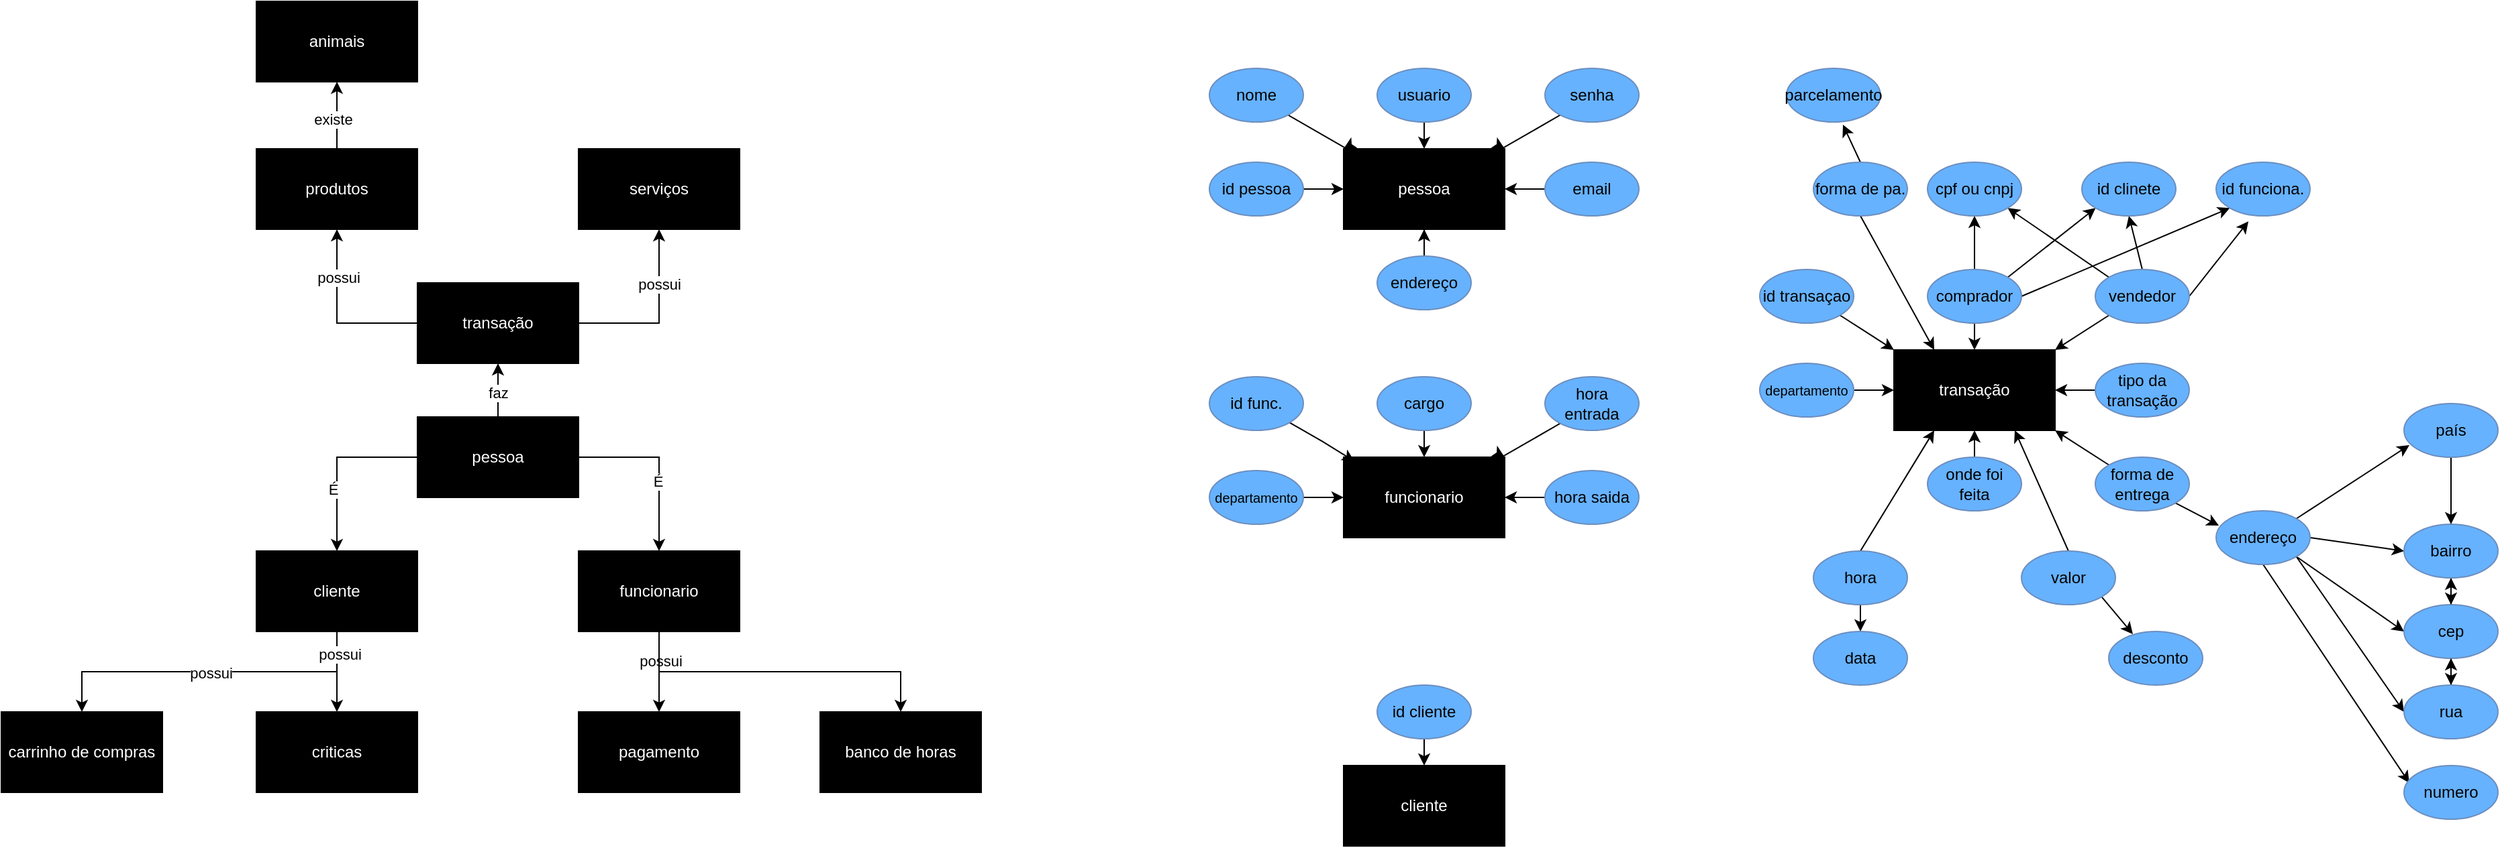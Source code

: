 <mxfile version="21.6.7" type="github">
  <diagram name="Página-1" id="0tOQ5r8kIAjkrvAyIHn8">
    <mxGraphModel dx="1525" dy="825" grid="1" gridSize="10" guides="1" tooltips="1" connect="1" arrows="1" fold="1" page="1" pageScale="1" pageWidth="1600" pageHeight="900" math="0" shadow="0">
      <root>
        <mxCell id="0" />
        <mxCell id="1" parent="0" />
        <mxCell id="EQd3RZfM9CDZcvZcSgba-10" style="edgeStyle=orthogonalEdgeStyle;rounded=0;orthogonalLoop=1;jettySize=auto;html=1;exitX=1;exitY=0.5;exitDx=0;exitDy=0;" edge="1" parent="1" source="EQd3RZfM9CDZcvZcSgba-1" target="EQd3RZfM9CDZcvZcSgba-4">
          <mxGeometry relative="1" as="geometry" />
        </mxCell>
        <mxCell id="EQd3RZfM9CDZcvZcSgba-39" value="É" style="edgeLabel;html=1;align=center;verticalAlign=middle;resizable=0;points=[];" vertex="1" connectable="0" parent="EQd3RZfM9CDZcvZcSgba-10">
          <mxGeometry x="0.2" y="-1" relative="1" as="geometry">
            <mxPoint as="offset" />
          </mxGeometry>
        </mxCell>
        <mxCell id="EQd3RZfM9CDZcvZcSgba-11" style="edgeStyle=orthogonalEdgeStyle;rounded=0;orthogonalLoop=1;jettySize=auto;html=1;exitX=0;exitY=0.5;exitDx=0;exitDy=0;entryX=0.5;entryY=0;entryDx=0;entryDy=0;" edge="1" parent="1" source="EQd3RZfM9CDZcvZcSgba-1" target="EQd3RZfM9CDZcvZcSgba-3">
          <mxGeometry relative="1" as="geometry" />
        </mxCell>
        <mxCell id="EQd3RZfM9CDZcvZcSgba-40" value="É" style="edgeLabel;html=1;align=center;verticalAlign=middle;resizable=0;points=[];" vertex="1" connectable="0" parent="EQd3RZfM9CDZcvZcSgba-11">
          <mxGeometry x="0.292" y="-3" relative="1" as="geometry">
            <mxPoint as="offset" />
          </mxGeometry>
        </mxCell>
        <mxCell id="EQd3RZfM9CDZcvZcSgba-12" style="edgeStyle=orthogonalEdgeStyle;rounded=0;orthogonalLoop=1;jettySize=auto;html=1;exitX=0.5;exitY=0;exitDx=0;exitDy=0;entryX=0.5;entryY=1;entryDx=0;entryDy=0;" edge="1" parent="1" source="EQd3RZfM9CDZcvZcSgba-1" target="EQd3RZfM9CDZcvZcSgba-5">
          <mxGeometry relative="1" as="geometry" />
        </mxCell>
        <mxCell id="EQd3RZfM9CDZcvZcSgba-48" value="faz" style="edgeLabel;html=1;align=center;verticalAlign=middle;resizable=0;points=[];" vertex="1" connectable="0" parent="EQd3RZfM9CDZcvZcSgba-12">
          <mxGeometry x="-0.1" relative="1" as="geometry">
            <mxPoint as="offset" />
          </mxGeometry>
        </mxCell>
        <mxCell id="EQd3RZfM9CDZcvZcSgba-1" value="&lt;font color=&quot;#ffffff&quot;&gt;pessoa&lt;/font&gt;" style="rounded=0;whiteSpace=wrap;html=1;fillColor=#000000;" vertex="1" parent="1">
          <mxGeometry x="340" y="470" width="120" height="60" as="geometry" />
        </mxCell>
        <mxCell id="EQd3RZfM9CDZcvZcSgba-18" style="edgeStyle=orthogonalEdgeStyle;rounded=0;orthogonalLoop=1;jettySize=auto;html=1;exitX=0.5;exitY=1;exitDx=0;exitDy=0;entryX=0.5;entryY=0;entryDx=0;entryDy=0;" edge="1" parent="1" source="EQd3RZfM9CDZcvZcSgba-3" target="EQd3RZfM9CDZcvZcSgba-9">
          <mxGeometry relative="1" as="geometry" />
        </mxCell>
        <mxCell id="EQd3RZfM9CDZcvZcSgba-23" style="edgeStyle=orthogonalEdgeStyle;rounded=0;orthogonalLoop=1;jettySize=auto;html=1;exitX=0.5;exitY=1;exitDx=0;exitDy=0;entryX=0.5;entryY=0;entryDx=0;entryDy=0;" edge="1" parent="1" source="EQd3RZfM9CDZcvZcSgba-3" target="EQd3RZfM9CDZcvZcSgba-21">
          <mxGeometry relative="1" as="geometry" />
        </mxCell>
        <mxCell id="EQd3RZfM9CDZcvZcSgba-41" value="possui" style="edgeLabel;html=1;align=center;verticalAlign=middle;resizable=0;points=[];" vertex="1" connectable="0" parent="EQd3RZfM9CDZcvZcSgba-23">
          <mxGeometry x="-0.864" y="2" relative="1" as="geometry">
            <mxPoint as="offset" />
          </mxGeometry>
        </mxCell>
        <mxCell id="EQd3RZfM9CDZcvZcSgba-44" value="possui" style="edgeLabel;html=1;align=center;verticalAlign=middle;resizable=0;points=[];" vertex="1" connectable="0" parent="EQd3RZfM9CDZcvZcSgba-23">
          <mxGeometry x="-0.008" y="1" relative="1" as="geometry">
            <mxPoint as="offset" />
          </mxGeometry>
        </mxCell>
        <mxCell id="EQd3RZfM9CDZcvZcSgba-3" value="&lt;font color=&quot;#ffffff&quot;&gt;cliente&lt;/font&gt;" style="rounded=0;whiteSpace=wrap;html=1;fillColor=#000000;" vertex="1" parent="1">
          <mxGeometry x="220" y="570" width="120" height="60" as="geometry" />
        </mxCell>
        <mxCell id="EQd3RZfM9CDZcvZcSgba-20" style="edgeStyle=orthogonalEdgeStyle;rounded=0;orthogonalLoop=1;jettySize=auto;html=1;exitX=0.5;exitY=1;exitDx=0;exitDy=0;entryX=0.5;entryY=0;entryDx=0;entryDy=0;" edge="1" parent="1" source="EQd3RZfM9CDZcvZcSgba-4" target="EQd3RZfM9CDZcvZcSgba-19">
          <mxGeometry relative="1" as="geometry" />
        </mxCell>
        <mxCell id="EQd3RZfM9CDZcvZcSgba-42" value="possui" style="edgeLabel;html=1;align=center;verticalAlign=middle;resizable=0;points=[];" vertex="1" connectable="0" parent="EQd3RZfM9CDZcvZcSgba-20">
          <mxGeometry x="-0.267" y="1" relative="1" as="geometry">
            <mxPoint as="offset" />
          </mxGeometry>
        </mxCell>
        <mxCell id="EQd3RZfM9CDZcvZcSgba-166" style="edgeStyle=orthogonalEdgeStyle;rounded=0;orthogonalLoop=1;jettySize=auto;html=1;exitX=0.5;exitY=1;exitDx=0;exitDy=0;entryX=0.5;entryY=0;entryDx=0;entryDy=0;" edge="1" parent="1" source="EQd3RZfM9CDZcvZcSgba-4" target="EQd3RZfM9CDZcvZcSgba-165">
          <mxGeometry relative="1" as="geometry" />
        </mxCell>
        <mxCell id="EQd3RZfM9CDZcvZcSgba-4" value="&lt;font color=&quot;#ffffff&quot;&gt;funcionario&lt;br&gt;&lt;/font&gt;" style="rounded=0;whiteSpace=wrap;html=1;fillColor=#000000;" vertex="1" parent="1">
          <mxGeometry x="460" y="570" width="120" height="60" as="geometry" />
        </mxCell>
        <mxCell id="EQd3RZfM9CDZcvZcSgba-15" style="edgeStyle=orthogonalEdgeStyle;rounded=0;orthogonalLoop=1;jettySize=auto;html=1;exitX=0;exitY=0.5;exitDx=0;exitDy=0;entryX=0.5;entryY=1;entryDx=0;entryDy=0;" edge="1" parent="1" source="EQd3RZfM9CDZcvZcSgba-5" target="EQd3RZfM9CDZcvZcSgba-6">
          <mxGeometry relative="1" as="geometry" />
        </mxCell>
        <mxCell id="EQd3RZfM9CDZcvZcSgba-46" value="possui" style="edgeLabel;html=1;align=center;verticalAlign=middle;resizable=0;points=[];" vertex="1" connectable="0" parent="EQd3RZfM9CDZcvZcSgba-15">
          <mxGeometry x="0.446" y="-1" relative="1" as="geometry">
            <mxPoint as="offset" />
          </mxGeometry>
        </mxCell>
        <mxCell id="EQd3RZfM9CDZcvZcSgba-16" style="edgeStyle=orthogonalEdgeStyle;rounded=0;orthogonalLoop=1;jettySize=auto;html=1;exitX=1;exitY=0.5;exitDx=0;exitDy=0;entryX=0.5;entryY=1;entryDx=0;entryDy=0;" edge="1" parent="1" source="EQd3RZfM9CDZcvZcSgba-5" target="EQd3RZfM9CDZcvZcSgba-7">
          <mxGeometry relative="1" as="geometry" />
        </mxCell>
        <mxCell id="EQd3RZfM9CDZcvZcSgba-45" value="possui" style="edgeLabel;html=1;align=center;verticalAlign=middle;resizable=0;points=[];" vertex="1" connectable="0" parent="EQd3RZfM9CDZcvZcSgba-16">
          <mxGeometry x="0.369" relative="1" as="geometry">
            <mxPoint as="offset" />
          </mxGeometry>
        </mxCell>
        <mxCell id="EQd3RZfM9CDZcvZcSgba-5" value="&lt;font color=&quot;#ffffff&quot;&gt;transação&lt;/font&gt;" style="rounded=0;whiteSpace=wrap;html=1;fillColor=#000000;" vertex="1" parent="1">
          <mxGeometry x="340" y="370" width="120" height="60" as="geometry" />
        </mxCell>
        <mxCell id="EQd3RZfM9CDZcvZcSgba-14" style="edgeStyle=orthogonalEdgeStyle;rounded=0;orthogonalLoop=1;jettySize=auto;html=1;exitX=0.5;exitY=0;exitDx=0;exitDy=0;entryX=0.5;entryY=1;entryDx=0;entryDy=0;" edge="1" parent="1" source="EQd3RZfM9CDZcvZcSgba-6" target="EQd3RZfM9CDZcvZcSgba-8">
          <mxGeometry relative="1" as="geometry" />
        </mxCell>
        <mxCell id="EQd3RZfM9CDZcvZcSgba-47" value="existe" style="edgeLabel;html=1;align=center;verticalAlign=middle;resizable=0;points=[];" vertex="1" connectable="0" parent="EQd3RZfM9CDZcvZcSgba-14">
          <mxGeometry x="-0.12" y="3" relative="1" as="geometry">
            <mxPoint as="offset" />
          </mxGeometry>
        </mxCell>
        <mxCell id="EQd3RZfM9CDZcvZcSgba-6" value="&lt;font color=&quot;#ffffff&quot;&gt;produtos&lt;br&gt;&lt;/font&gt;" style="rounded=0;whiteSpace=wrap;html=1;fillColor=#000000;" vertex="1" parent="1">
          <mxGeometry x="220" y="270" width="120" height="60" as="geometry" />
        </mxCell>
        <mxCell id="EQd3RZfM9CDZcvZcSgba-7" value="&lt;font color=&quot;#ffffff&quot;&gt;serviços&lt;/font&gt;" style="rounded=0;whiteSpace=wrap;html=1;fillColor=#000000;" vertex="1" parent="1">
          <mxGeometry x="460" y="270" width="120" height="60" as="geometry" />
        </mxCell>
        <mxCell id="EQd3RZfM9CDZcvZcSgba-8" value="&lt;font color=&quot;#ffffff&quot;&gt;animais&lt;/font&gt;" style="rounded=0;whiteSpace=wrap;html=1;fillColor=#000000;" vertex="1" parent="1">
          <mxGeometry x="220" y="160" width="120" height="60" as="geometry" />
        </mxCell>
        <mxCell id="EQd3RZfM9CDZcvZcSgba-9" value="&lt;font color=&quot;#ffffff&quot;&gt;criticas&lt;/font&gt;" style="rounded=0;whiteSpace=wrap;html=1;fillColor=#000000;" vertex="1" parent="1">
          <mxGeometry x="220" y="690" width="120" height="60" as="geometry" />
        </mxCell>
        <mxCell id="EQd3RZfM9CDZcvZcSgba-19" value="&lt;font color=&quot;#ffffff&quot;&gt;pagamento&lt;/font&gt;" style="rounded=0;whiteSpace=wrap;html=1;fillColor=#000000;" vertex="1" parent="1">
          <mxGeometry x="460" y="690" width="120" height="60" as="geometry" />
        </mxCell>
        <mxCell id="EQd3RZfM9CDZcvZcSgba-21" value="&lt;font color=&quot;#ffffff&quot;&gt;carrinho de compras&lt;/font&gt;" style="rounded=0;whiteSpace=wrap;html=1;fillColor=#000000;" vertex="1" parent="1">
          <mxGeometry x="30" y="690" width="120" height="60" as="geometry" />
        </mxCell>
        <mxCell id="EQd3RZfM9CDZcvZcSgba-24" value="&lt;font color=&quot;#ffffff&quot;&gt;pessoa&lt;/font&gt;" style="rounded=0;whiteSpace=wrap;html=1;fillColor=#000000;" vertex="1" parent="1">
          <mxGeometry x="1030" y="270" width="120" height="60" as="geometry" />
        </mxCell>
        <mxCell id="EQd3RZfM9CDZcvZcSgba-36" style="edgeStyle=orthogonalEdgeStyle;rounded=0;orthogonalLoop=1;jettySize=auto;html=1;exitX=1;exitY=0.5;exitDx=0;exitDy=0;entryX=0;entryY=0.5;entryDx=0;entryDy=0;" edge="1" parent="1" source="EQd3RZfM9CDZcvZcSgba-25" target="EQd3RZfM9CDZcvZcSgba-24">
          <mxGeometry relative="1" as="geometry" />
        </mxCell>
        <mxCell id="EQd3RZfM9CDZcvZcSgba-25" value="id pessoa" style="ellipse;whiteSpace=wrap;html=1;fillColor=#66B2FF;strokeColor=#6c8ebf;" vertex="1" parent="1">
          <mxGeometry x="930" y="280" width="70" height="40" as="geometry" />
        </mxCell>
        <mxCell id="EQd3RZfM9CDZcvZcSgba-30" style="edgeStyle=isometricEdgeStyle;rounded=0;orthogonalLoop=1;jettySize=auto;html=1;exitX=1;exitY=1;exitDx=0;exitDy=0;entryX=0;entryY=0;entryDx=0;entryDy=0;" edge="1" parent="1" source="EQd3RZfM9CDZcvZcSgba-26" target="EQd3RZfM9CDZcvZcSgba-24">
          <mxGeometry relative="1" as="geometry" />
        </mxCell>
        <mxCell id="EQd3RZfM9CDZcvZcSgba-26" value="nome" style="ellipse;whiteSpace=wrap;html=1;fillColor=#66B2FF;strokeColor=#6c8ebf;" vertex="1" parent="1">
          <mxGeometry x="930" y="210" width="70" height="40" as="geometry" />
        </mxCell>
        <mxCell id="EQd3RZfM9CDZcvZcSgba-32" style="edgeStyle=orthogonalEdgeStyle;rounded=0;orthogonalLoop=1;jettySize=auto;html=1;exitX=0.5;exitY=1;exitDx=0;exitDy=0;entryX=0.5;entryY=0;entryDx=0;entryDy=0;" edge="1" parent="1" source="EQd3RZfM9CDZcvZcSgba-27" target="EQd3RZfM9CDZcvZcSgba-24">
          <mxGeometry relative="1" as="geometry" />
        </mxCell>
        <mxCell id="EQd3RZfM9CDZcvZcSgba-27" value="usuario" style="ellipse;whiteSpace=wrap;html=1;fillColor=#66B2FF;strokeColor=#6c8ebf;" vertex="1" parent="1">
          <mxGeometry x="1055" y="210" width="70" height="40" as="geometry" />
        </mxCell>
        <mxCell id="EQd3RZfM9CDZcvZcSgba-34" style="edgeStyle=isometricEdgeStyle;rounded=0;orthogonalLoop=1;jettySize=auto;html=1;exitX=0;exitY=1;exitDx=0;exitDy=0;entryX=1;entryY=0;entryDx=0;entryDy=0;elbow=vertical;" edge="1" parent="1" source="EQd3RZfM9CDZcvZcSgba-28" target="EQd3RZfM9CDZcvZcSgba-24">
          <mxGeometry relative="1" as="geometry" />
        </mxCell>
        <mxCell id="EQd3RZfM9CDZcvZcSgba-28" value="senha" style="ellipse;whiteSpace=wrap;html=1;fillColor=#66B2FF;strokeColor=#6c8ebf;" vertex="1" parent="1">
          <mxGeometry x="1180" y="210" width="70" height="40" as="geometry" />
        </mxCell>
        <mxCell id="EQd3RZfM9CDZcvZcSgba-35" style="edgeStyle=orthogonalEdgeStyle;rounded=0;orthogonalLoop=1;jettySize=auto;html=1;exitX=0;exitY=0.5;exitDx=0;exitDy=0;entryX=1;entryY=0.5;entryDx=0;entryDy=0;" edge="1" parent="1" source="EQd3RZfM9CDZcvZcSgba-29" target="EQd3RZfM9CDZcvZcSgba-24">
          <mxGeometry relative="1" as="geometry" />
        </mxCell>
        <mxCell id="EQd3RZfM9CDZcvZcSgba-29" value="email" style="ellipse;whiteSpace=wrap;html=1;fillColor=#66B2FF;strokeColor=#6c8ebf;" vertex="1" parent="1">
          <mxGeometry x="1180" y="280" width="70" height="40" as="geometry" />
        </mxCell>
        <mxCell id="EQd3RZfM9CDZcvZcSgba-38" style="edgeStyle=orthogonalEdgeStyle;rounded=0;orthogonalLoop=1;jettySize=auto;html=1;entryX=0.5;entryY=1;entryDx=0;entryDy=0;" edge="1" parent="1" source="EQd3RZfM9CDZcvZcSgba-37" target="EQd3RZfM9CDZcvZcSgba-24">
          <mxGeometry relative="1" as="geometry" />
        </mxCell>
        <mxCell id="EQd3RZfM9CDZcvZcSgba-37" value="endereço" style="ellipse;whiteSpace=wrap;html=1;fillColor=#66B2FF;strokeColor=#6c8ebf;" vertex="1" parent="1">
          <mxGeometry x="1055" y="350" width="70" height="40" as="geometry" />
        </mxCell>
        <mxCell id="EQd3RZfM9CDZcvZcSgba-49" value="&lt;font color=&quot;#ffffff&quot;&gt;funcionario&lt;br&gt;&lt;/font&gt;" style="rounded=0;whiteSpace=wrap;html=1;fillColor=#000000;" vertex="1" parent="1">
          <mxGeometry x="1030" y="500" width="120" height="60" as="geometry" />
        </mxCell>
        <mxCell id="EQd3RZfM9CDZcvZcSgba-61" style="edgeStyle=orthogonalEdgeStyle;rounded=0;orthogonalLoop=1;jettySize=auto;html=1;exitX=0.5;exitY=1;exitDx=0;exitDy=0;entryX=0.5;entryY=0;entryDx=0;entryDy=0;" edge="1" parent="1" source="EQd3RZfM9CDZcvZcSgba-50" target="EQd3RZfM9CDZcvZcSgba-49">
          <mxGeometry relative="1" as="geometry" />
        </mxCell>
        <mxCell id="EQd3RZfM9CDZcvZcSgba-50" value="cargo" style="ellipse;whiteSpace=wrap;html=1;fillColor=#66B2FF;strokeColor=#6c8ebf;" vertex="1" parent="1">
          <mxGeometry x="1055" y="440" width="70" height="40" as="geometry" />
        </mxCell>
        <mxCell id="EQd3RZfM9CDZcvZcSgba-62" style="edgeStyle=isometricEdgeStyle;rounded=0;orthogonalLoop=1;jettySize=auto;html=1;exitX=0;exitY=1;exitDx=0;exitDy=0;entryX=1;entryY=0;entryDx=0;entryDy=0;elbow=vertical;" edge="1" parent="1" source="EQd3RZfM9CDZcvZcSgba-52" target="EQd3RZfM9CDZcvZcSgba-49">
          <mxGeometry relative="1" as="geometry" />
        </mxCell>
        <mxCell id="EQd3RZfM9CDZcvZcSgba-52" value="hora entrada" style="ellipse;whiteSpace=wrap;html=1;fillColor=#66B2FF;strokeColor=#6c8ebf;" vertex="1" parent="1">
          <mxGeometry x="1180" y="440" width="70" height="40" as="geometry" />
        </mxCell>
        <mxCell id="EQd3RZfM9CDZcvZcSgba-59" style="edgeStyle=orthogonalEdgeStyle;rounded=0;orthogonalLoop=1;jettySize=auto;html=1;exitX=1;exitY=0.5;exitDx=0;exitDy=0;entryX=0;entryY=0.5;entryDx=0;entryDy=0;" edge="1" parent="1" source="EQd3RZfM9CDZcvZcSgba-53" target="EQd3RZfM9CDZcvZcSgba-49">
          <mxGeometry relative="1" as="geometry" />
        </mxCell>
        <mxCell id="EQd3RZfM9CDZcvZcSgba-53" value="&lt;font style=&quot;font-size: 10px;&quot;&gt;departamento&lt;/font&gt;" style="ellipse;whiteSpace=wrap;html=1;fillColor=#66B2FF;strokeColor=#6c8ebf;" vertex="1" parent="1">
          <mxGeometry x="930" y="510" width="70" height="40" as="geometry" />
        </mxCell>
        <mxCell id="EQd3RZfM9CDZcvZcSgba-63" style="edgeStyle=orthogonalEdgeStyle;rounded=0;orthogonalLoop=1;jettySize=auto;html=1;exitX=0;exitY=0.5;exitDx=0;exitDy=0;entryX=1;entryY=0.5;entryDx=0;entryDy=0;" edge="1" parent="1" source="EQd3RZfM9CDZcvZcSgba-54" target="EQd3RZfM9CDZcvZcSgba-49">
          <mxGeometry relative="1" as="geometry" />
        </mxCell>
        <mxCell id="EQd3RZfM9CDZcvZcSgba-54" value="hora saida" style="ellipse;whiteSpace=wrap;html=1;fillColor=#66B2FF;strokeColor=#6c8ebf;" vertex="1" parent="1">
          <mxGeometry x="1180" y="510" width="70" height="40" as="geometry" />
        </mxCell>
        <mxCell id="EQd3RZfM9CDZcvZcSgba-66" value="&lt;font color=&quot;#ffffff&quot;&gt;cliente&lt;br&gt;&lt;/font&gt;" style="rounded=0;whiteSpace=wrap;html=1;fillColor=#000000;" vertex="1" parent="1">
          <mxGeometry x="1030" y="730" width="120" height="60" as="geometry" />
        </mxCell>
        <mxCell id="EQd3RZfM9CDZcvZcSgba-67" style="edgeStyle=orthogonalEdgeStyle;rounded=0;orthogonalLoop=1;jettySize=auto;html=1;exitX=0.5;exitY=1;exitDx=0;exitDy=0;entryX=0.5;entryY=0;entryDx=0;entryDy=0;" edge="1" parent="1" source="EQd3RZfM9CDZcvZcSgba-68" target="EQd3RZfM9CDZcvZcSgba-66">
          <mxGeometry relative="1" as="geometry" />
        </mxCell>
        <mxCell id="EQd3RZfM9CDZcvZcSgba-68" value="id cliente" style="ellipse;whiteSpace=wrap;html=1;fillColor=#66B2FF;strokeColor=#6c8ebf;" vertex="1" parent="1">
          <mxGeometry x="1055" y="670" width="70" height="40" as="geometry" />
        </mxCell>
        <mxCell id="EQd3RZfM9CDZcvZcSgba-86" style="edgeStyle=isometricEdgeStyle;rounded=0;orthogonalLoop=1;jettySize=auto;html=1;exitX=1;exitY=1;exitDx=0;exitDy=0;entryX=0.067;entryY=0.05;entryDx=0;entryDy=0;entryPerimeter=0;elbow=vertical;" edge="1" parent="1" source="EQd3RZfM9CDZcvZcSgba-84" target="EQd3RZfM9CDZcvZcSgba-49">
          <mxGeometry relative="1" as="geometry" />
        </mxCell>
        <mxCell id="EQd3RZfM9CDZcvZcSgba-84" value="id func." style="ellipse;whiteSpace=wrap;html=1;fillColor=#66B2FF;strokeColor=#6c8ebf;" vertex="1" parent="1">
          <mxGeometry x="930" y="440" width="70" height="40" as="geometry" />
        </mxCell>
        <mxCell id="EQd3RZfM9CDZcvZcSgba-106" value="&lt;font color=&quot;#ffffff&quot;&gt;transação&lt;br&gt;&lt;/font&gt;" style="rounded=0;whiteSpace=wrap;html=1;fillColor=#000000;" vertex="1" parent="1">
          <mxGeometry x="1440" y="420" width="120" height="60" as="geometry" />
        </mxCell>
        <mxCell id="EQd3RZfM9CDZcvZcSgba-107" style="edgeStyle=orthogonalEdgeStyle;rounded=0;orthogonalLoop=1;jettySize=auto;html=1;exitX=0.5;exitY=1;exitDx=0;exitDy=0;entryX=0.5;entryY=0;entryDx=0;entryDy=0;" edge="1" parent="1" source="EQd3RZfM9CDZcvZcSgba-108" target="EQd3RZfM9CDZcvZcSgba-106">
          <mxGeometry relative="1" as="geometry" />
        </mxCell>
        <mxCell id="EQd3RZfM9CDZcvZcSgba-138" style="edgeStyle=none;rounded=0;orthogonalLoop=1;jettySize=auto;html=1;exitX=0.5;exitY=0;exitDx=0;exitDy=0;entryX=0.5;entryY=1;entryDx=0;entryDy=0;" edge="1" parent="1" source="EQd3RZfM9CDZcvZcSgba-108" target="EQd3RZfM9CDZcvZcSgba-135">
          <mxGeometry relative="1" as="geometry" />
        </mxCell>
        <mxCell id="EQd3RZfM9CDZcvZcSgba-168" style="edgeStyle=none;rounded=0;orthogonalLoop=1;jettySize=auto;html=1;exitX=1;exitY=0;exitDx=0;exitDy=0;entryX=0;entryY=1;entryDx=0;entryDy=0;" edge="1" parent="1" source="EQd3RZfM9CDZcvZcSgba-108" target="EQd3RZfM9CDZcvZcSgba-167">
          <mxGeometry relative="1" as="geometry" />
        </mxCell>
        <mxCell id="EQd3RZfM9CDZcvZcSgba-169" style="edgeStyle=none;rounded=0;orthogonalLoop=1;jettySize=auto;html=1;exitX=1;exitY=0.5;exitDx=0;exitDy=0;entryX=0;entryY=1;entryDx=0;entryDy=0;" edge="1" parent="1" source="EQd3RZfM9CDZcvZcSgba-108" target="EQd3RZfM9CDZcvZcSgba-118">
          <mxGeometry relative="1" as="geometry" />
        </mxCell>
        <mxCell id="EQd3RZfM9CDZcvZcSgba-108" value="comprador" style="ellipse;whiteSpace=wrap;html=1;fillColor=#66B2FF;strokeColor=#6c8ebf;" vertex="1" parent="1">
          <mxGeometry x="1465" y="360" width="70" height="40" as="geometry" />
        </mxCell>
        <mxCell id="EQd3RZfM9CDZcvZcSgba-133" style="edgeStyle=none;rounded=0;orthogonalLoop=1;jettySize=auto;html=1;exitX=1;exitY=1;exitDx=0;exitDy=0;entryX=0;entryY=0;entryDx=0;entryDy=0;" edge="1" parent="1" source="EQd3RZfM9CDZcvZcSgba-110" target="EQd3RZfM9CDZcvZcSgba-106">
          <mxGeometry relative="1" as="geometry" />
        </mxCell>
        <mxCell id="EQd3RZfM9CDZcvZcSgba-110" value="id transaçao" style="ellipse;whiteSpace=wrap;html=1;fillColor=#66B2FF;strokeColor=#6c8ebf;" vertex="1" parent="1">
          <mxGeometry x="1340" y="360" width="70" height="40" as="geometry" />
        </mxCell>
        <mxCell id="EQd3RZfM9CDZcvZcSgba-132" style="edgeStyle=none;rounded=0;orthogonalLoop=1;jettySize=auto;html=1;exitX=0;exitY=1;exitDx=0;exitDy=0;entryX=1;entryY=0;entryDx=0;entryDy=0;" edge="1" parent="1" source="EQd3RZfM9CDZcvZcSgba-112" target="EQd3RZfM9CDZcvZcSgba-106">
          <mxGeometry relative="1" as="geometry" />
        </mxCell>
        <mxCell id="EQd3RZfM9CDZcvZcSgba-139" style="edgeStyle=none;rounded=0;orthogonalLoop=1;jettySize=auto;html=1;exitX=0;exitY=0;exitDx=0;exitDy=0;entryX=1;entryY=1;entryDx=0;entryDy=0;" edge="1" parent="1" source="EQd3RZfM9CDZcvZcSgba-112" target="EQd3RZfM9CDZcvZcSgba-135">
          <mxGeometry relative="1" as="geometry" />
        </mxCell>
        <mxCell id="EQd3RZfM9CDZcvZcSgba-170" style="edgeStyle=none;rounded=0;orthogonalLoop=1;jettySize=auto;html=1;exitX=0.5;exitY=0;exitDx=0;exitDy=0;entryX=0.5;entryY=1;entryDx=0;entryDy=0;" edge="1" parent="1" source="EQd3RZfM9CDZcvZcSgba-112" target="EQd3RZfM9CDZcvZcSgba-167">
          <mxGeometry relative="1" as="geometry" />
        </mxCell>
        <mxCell id="EQd3RZfM9CDZcvZcSgba-171" style="edgeStyle=none;rounded=0;orthogonalLoop=1;jettySize=auto;html=1;exitX=1;exitY=0.5;exitDx=0;exitDy=0;entryX=0.344;entryY=1.102;entryDx=0;entryDy=0;entryPerimeter=0;" edge="1" parent="1" source="EQd3RZfM9CDZcvZcSgba-112" target="EQd3RZfM9CDZcvZcSgba-118">
          <mxGeometry relative="1" as="geometry" />
        </mxCell>
        <mxCell id="EQd3RZfM9CDZcvZcSgba-112" value="vendedor" style="ellipse;whiteSpace=wrap;html=1;fillColor=#66B2FF;strokeColor=#6c8ebf;" vertex="1" parent="1">
          <mxGeometry x="1590" y="360" width="70" height="40" as="geometry" />
        </mxCell>
        <mxCell id="EQd3RZfM9CDZcvZcSgba-113" style="edgeStyle=orthogonalEdgeStyle;rounded=0;orthogonalLoop=1;jettySize=auto;html=1;exitX=1;exitY=0.5;exitDx=0;exitDy=0;entryX=0;entryY=0.5;entryDx=0;entryDy=0;" edge="1" parent="1" source="EQd3RZfM9CDZcvZcSgba-114" target="EQd3RZfM9CDZcvZcSgba-106">
          <mxGeometry relative="1" as="geometry" />
        </mxCell>
        <mxCell id="EQd3RZfM9CDZcvZcSgba-114" value="&lt;font style=&quot;font-size: 10px;&quot;&gt;departamento&lt;/font&gt;" style="ellipse;whiteSpace=wrap;html=1;fillColor=#66B2FF;strokeColor=#6c8ebf;" vertex="1" parent="1">
          <mxGeometry x="1340" y="430" width="70" height="40" as="geometry" />
        </mxCell>
        <mxCell id="EQd3RZfM9CDZcvZcSgba-115" style="edgeStyle=orthogonalEdgeStyle;rounded=0;orthogonalLoop=1;jettySize=auto;html=1;exitX=0;exitY=0.5;exitDx=0;exitDy=0;entryX=1;entryY=0.5;entryDx=0;entryDy=0;" edge="1" parent="1" source="EQd3RZfM9CDZcvZcSgba-116" target="EQd3RZfM9CDZcvZcSgba-106">
          <mxGeometry relative="1" as="geometry" />
        </mxCell>
        <mxCell id="EQd3RZfM9CDZcvZcSgba-116" value="tipo da transação" style="ellipse;whiteSpace=wrap;html=1;fillColor=#66B2FF;strokeColor=#6c8ebf;" vertex="1" parent="1">
          <mxGeometry x="1590" y="430" width="70" height="40" as="geometry" />
        </mxCell>
        <mxCell id="EQd3RZfM9CDZcvZcSgba-118" value="id funciona." style="ellipse;whiteSpace=wrap;html=1;fillColor=#66B2FF;strokeColor=#6c8ebf;" vertex="1" parent="1">
          <mxGeometry x="1680" y="280" width="70" height="40" as="geometry" />
        </mxCell>
        <mxCell id="EQd3RZfM9CDZcvZcSgba-119" style="edgeStyle=orthogonalEdgeStyle;rounded=0;orthogonalLoop=1;jettySize=auto;html=1;exitX=0.5;exitY=0;exitDx=0;exitDy=0;entryX=0.5;entryY=1;entryDx=0;entryDy=0;" edge="1" parent="1" source="EQd3RZfM9CDZcvZcSgba-120" target="EQd3RZfM9CDZcvZcSgba-106">
          <mxGeometry relative="1" as="geometry" />
        </mxCell>
        <mxCell id="EQd3RZfM9CDZcvZcSgba-120" value="onde foi feita" style="ellipse;whiteSpace=wrap;html=1;fillColor=#66B2FF;strokeColor=#6c8ebf;" vertex="1" parent="1">
          <mxGeometry x="1465" y="500" width="70" height="40" as="geometry" />
        </mxCell>
        <mxCell id="EQd3RZfM9CDZcvZcSgba-131" style="edgeStyle=none;rounded=0;orthogonalLoop=1;jettySize=auto;html=1;exitX=0;exitY=0;exitDx=0;exitDy=0;entryX=1;entryY=1;entryDx=0;entryDy=0;" edge="1" parent="1" source="EQd3RZfM9CDZcvZcSgba-122" target="EQd3RZfM9CDZcvZcSgba-106">
          <mxGeometry relative="1" as="geometry" />
        </mxCell>
        <mxCell id="EQd3RZfM9CDZcvZcSgba-146" style="edgeStyle=none;rounded=0;orthogonalLoop=1;jettySize=auto;html=1;exitX=1;exitY=1;exitDx=0;exitDy=0;entryX=0.029;entryY=0.275;entryDx=0;entryDy=0;entryPerimeter=0;" edge="1" parent="1" source="EQd3RZfM9CDZcvZcSgba-122" target="EQd3RZfM9CDZcvZcSgba-145">
          <mxGeometry relative="1" as="geometry" />
        </mxCell>
        <mxCell id="EQd3RZfM9CDZcvZcSgba-122" value="forma de entrega" style="ellipse;whiteSpace=wrap;html=1;fillColor=#66B2FF;strokeColor=#6c8ebf;" vertex="1" parent="1">
          <mxGeometry x="1590" y="500" width="70" height="40" as="geometry" />
        </mxCell>
        <mxCell id="EQd3RZfM9CDZcvZcSgba-129" style="rounded=0;orthogonalLoop=1;jettySize=auto;html=1;exitX=0.5;exitY=0;exitDx=0;exitDy=0;entryX=0.25;entryY=1;entryDx=0;entryDy=0;" edge="1" parent="1" source="EQd3RZfM9CDZcvZcSgba-123" target="EQd3RZfM9CDZcvZcSgba-106">
          <mxGeometry relative="1" as="geometry" />
        </mxCell>
        <mxCell id="EQd3RZfM9CDZcvZcSgba-164" style="edgeStyle=none;rounded=0;orthogonalLoop=1;jettySize=auto;html=1;exitX=0.5;exitY=1;exitDx=0;exitDy=0;entryX=0.5;entryY=0;entryDx=0;entryDy=0;" edge="1" parent="1" source="EQd3RZfM9CDZcvZcSgba-123" target="EQd3RZfM9CDZcvZcSgba-163">
          <mxGeometry relative="1" as="geometry" />
        </mxCell>
        <mxCell id="EQd3RZfM9CDZcvZcSgba-123" value="hora" style="ellipse;whiteSpace=wrap;html=1;fillColor=#66B2FF;strokeColor=#6c8ebf;" vertex="1" parent="1">
          <mxGeometry x="1380" y="570" width="70" height="40" as="geometry" />
        </mxCell>
        <mxCell id="EQd3RZfM9CDZcvZcSgba-128" style="rounded=0;orthogonalLoop=1;jettySize=auto;html=1;exitX=0.5;exitY=0;exitDx=0;exitDy=0;entryX=0.75;entryY=1;entryDx=0;entryDy=0;" edge="1" parent="1" source="EQd3RZfM9CDZcvZcSgba-126" target="EQd3RZfM9CDZcvZcSgba-106">
          <mxGeometry relative="1" as="geometry" />
        </mxCell>
        <mxCell id="EQd3RZfM9CDZcvZcSgba-140" style="edgeStyle=none;rounded=0;orthogonalLoop=1;jettySize=auto;html=1;exitX=1;exitY=1;exitDx=0;exitDy=0;entryX=0.257;entryY=0.05;entryDx=0;entryDy=0;entryPerimeter=0;" edge="1" parent="1" source="EQd3RZfM9CDZcvZcSgba-126" target="EQd3RZfM9CDZcvZcSgba-127">
          <mxGeometry relative="1" as="geometry" />
        </mxCell>
        <mxCell id="EQd3RZfM9CDZcvZcSgba-126" value="valor" style="ellipse;whiteSpace=wrap;html=1;fillColor=#66B2FF;strokeColor=#6c8ebf;" vertex="1" parent="1">
          <mxGeometry x="1535" y="570" width="70" height="40" as="geometry" />
        </mxCell>
        <mxCell id="EQd3RZfM9CDZcvZcSgba-127" value="desconto" style="ellipse;whiteSpace=wrap;html=1;fillColor=#66B2FF;strokeColor=#6c8ebf;" vertex="1" parent="1">
          <mxGeometry x="1600" y="630" width="70" height="40" as="geometry" />
        </mxCell>
        <mxCell id="EQd3RZfM9CDZcvZcSgba-135" value="cpf ou cnpj" style="ellipse;whiteSpace=wrap;html=1;fillColor=#66B2FF;strokeColor=#6c8ebf;" vertex="1" parent="1">
          <mxGeometry x="1465" y="280" width="70" height="40" as="geometry" />
        </mxCell>
        <mxCell id="EQd3RZfM9CDZcvZcSgba-142" style="edgeStyle=none;rounded=0;orthogonalLoop=1;jettySize=auto;html=1;exitX=0.5;exitY=1;exitDx=0;exitDy=0;entryX=0.25;entryY=0;entryDx=0;entryDy=0;" edge="1" parent="1" source="EQd3RZfM9CDZcvZcSgba-141" target="EQd3RZfM9CDZcvZcSgba-106">
          <mxGeometry relative="1" as="geometry" />
        </mxCell>
        <mxCell id="EQd3RZfM9CDZcvZcSgba-144" style="edgeStyle=none;rounded=0;orthogonalLoop=1;jettySize=auto;html=1;exitX=0.5;exitY=0;exitDx=0;exitDy=0;entryX=0.6;entryY=1.05;entryDx=0;entryDy=0;entryPerimeter=0;" edge="1" parent="1" source="EQd3RZfM9CDZcvZcSgba-141" target="EQd3RZfM9CDZcvZcSgba-143">
          <mxGeometry relative="1" as="geometry" />
        </mxCell>
        <mxCell id="EQd3RZfM9CDZcvZcSgba-141" value="forma de pa." style="ellipse;whiteSpace=wrap;html=1;fillColor=#66B2FF;strokeColor=#6c8ebf;" vertex="1" parent="1">
          <mxGeometry x="1380" y="280" width="70" height="40" as="geometry" />
        </mxCell>
        <mxCell id="EQd3RZfM9CDZcvZcSgba-143" value="parcelamento" style="ellipse;whiteSpace=wrap;html=1;fillColor=#66B2FF;strokeColor=#6c8ebf;" vertex="1" parent="1">
          <mxGeometry x="1360" y="210" width="70" height="40" as="geometry" />
        </mxCell>
        <mxCell id="EQd3RZfM9CDZcvZcSgba-151" style="edgeStyle=none;rounded=0;orthogonalLoop=1;jettySize=auto;html=1;exitX=1;exitY=0;exitDx=0;exitDy=0;entryX=0.057;entryY=0.775;entryDx=0;entryDy=0;entryPerimeter=0;" edge="1" parent="1" source="EQd3RZfM9CDZcvZcSgba-145" target="EQd3RZfM9CDZcvZcSgba-150">
          <mxGeometry relative="1" as="geometry" />
        </mxCell>
        <mxCell id="EQd3RZfM9CDZcvZcSgba-153" style="edgeStyle=none;rounded=0;orthogonalLoop=1;jettySize=auto;html=1;exitX=1;exitY=0.5;exitDx=0;exitDy=0;entryX=0;entryY=0.5;entryDx=0;entryDy=0;" edge="1" parent="1" source="EQd3RZfM9CDZcvZcSgba-145" target="EQd3RZfM9CDZcvZcSgba-149">
          <mxGeometry relative="1" as="geometry" />
        </mxCell>
        <mxCell id="EQd3RZfM9CDZcvZcSgba-154" style="edgeStyle=none;rounded=0;orthogonalLoop=1;jettySize=auto;html=1;exitX=1;exitY=1;exitDx=0;exitDy=0;entryX=0;entryY=0.5;entryDx=0;entryDy=0;" edge="1" parent="1" source="EQd3RZfM9CDZcvZcSgba-145" target="EQd3RZfM9CDZcvZcSgba-148">
          <mxGeometry relative="1" as="geometry" />
        </mxCell>
        <mxCell id="EQd3RZfM9CDZcvZcSgba-155" style="edgeStyle=none;rounded=0;orthogonalLoop=1;jettySize=auto;html=1;exitX=1;exitY=1;exitDx=0;exitDy=0;entryX=0;entryY=0.5;entryDx=0;entryDy=0;" edge="1" parent="1" source="EQd3RZfM9CDZcvZcSgba-145" target="EQd3RZfM9CDZcvZcSgba-147">
          <mxGeometry relative="1" as="geometry" />
        </mxCell>
        <mxCell id="EQd3RZfM9CDZcvZcSgba-161" style="edgeStyle=none;rounded=0;orthogonalLoop=1;jettySize=auto;html=1;exitX=0.5;exitY=1;exitDx=0;exitDy=0;entryX=0.057;entryY=0.325;entryDx=0;entryDy=0;entryPerimeter=0;" edge="1" parent="1" source="EQd3RZfM9CDZcvZcSgba-145" target="EQd3RZfM9CDZcvZcSgba-160">
          <mxGeometry relative="1" as="geometry" />
        </mxCell>
        <mxCell id="EQd3RZfM9CDZcvZcSgba-145" value="endereço" style="ellipse;whiteSpace=wrap;html=1;fillColor=#66B2FF;strokeColor=#6c8ebf;" vertex="1" parent="1">
          <mxGeometry x="1680" y="540" width="70" height="40" as="geometry" />
        </mxCell>
        <mxCell id="EQd3RZfM9CDZcvZcSgba-156" style="edgeStyle=none;rounded=0;orthogonalLoop=1;jettySize=auto;html=1;exitX=0.5;exitY=0;exitDx=0;exitDy=0;entryX=0.5;entryY=1;entryDx=0;entryDy=0;" edge="1" parent="1" source="EQd3RZfM9CDZcvZcSgba-147" target="EQd3RZfM9CDZcvZcSgba-149">
          <mxGeometry relative="1" as="geometry" />
        </mxCell>
        <mxCell id="EQd3RZfM9CDZcvZcSgba-158" style="edgeStyle=none;rounded=0;orthogonalLoop=1;jettySize=auto;html=1;exitX=0.5;exitY=1;exitDx=0;exitDy=0;entryX=0.5;entryY=0;entryDx=0;entryDy=0;" edge="1" parent="1" source="EQd3RZfM9CDZcvZcSgba-147" target="EQd3RZfM9CDZcvZcSgba-148">
          <mxGeometry relative="1" as="geometry" />
        </mxCell>
        <mxCell id="EQd3RZfM9CDZcvZcSgba-147" value="cep" style="ellipse;whiteSpace=wrap;html=1;fillColor=#66B2FF;strokeColor=#6c8ebf;" vertex="1" parent="1">
          <mxGeometry x="1820" y="610" width="70" height="40" as="geometry" />
        </mxCell>
        <mxCell id="EQd3RZfM9CDZcvZcSgba-159" style="edgeStyle=none;rounded=0;orthogonalLoop=1;jettySize=auto;html=1;exitX=0.5;exitY=0;exitDx=0;exitDy=0;entryX=0.5;entryY=1;entryDx=0;entryDy=0;" edge="1" parent="1" source="EQd3RZfM9CDZcvZcSgba-148" target="EQd3RZfM9CDZcvZcSgba-147">
          <mxGeometry relative="1" as="geometry" />
        </mxCell>
        <mxCell id="EQd3RZfM9CDZcvZcSgba-148" value="rua" style="ellipse;whiteSpace=wrap;html=1;fillColor=#66B2FF;strokeColor=#6c8ebf;" vertex="1" parent="1">
          <mxGeometry x="1820" y="670" width="70" height="40" as="geometry" />
        </mxCell>
        <mxCell id="EQd3RZfM9CDZcvZcSgba-157" style="edgeStyle=none;rounded=0;orthogonalLoop=1;jettySize=auto;html=1;exitX=0.5;exitY=1;exitDx=0;exitDy=0;" edge="1" parent="1" source="EQd3RZfM9CDZcvZcSgba-149">
          <mxGeometry relative="1" as="geometry">
            <mxPoint x="1855" y="610" as="targetPoint" />
          </mxGeometry>
        </mxCell>
        <mxCell id="EQd3RZfM9CDZcvZcSgba-149" value="bairro" style="ellipse;whiteSpace=wrap;html=1;fillColor=#66B2FF;strokeColor=#6c8ebf;" vertex="1" parent="1">
          <mxGeometry x="1820" y="550" width="70" height="40" as="geometry" />
        </mxCell>
        <mxCell id="EQd3RZfM9CDZcvZcSgba-152" style="edgeStyle=none;rounded=0;orthogonalLoop=1;jettySize=auto;html=1;exitX=0.5;exitY=1;exitDx=0;exitDy=0;entryX=0.5;entryY=0;entryDx=0;entryDy=0;" edge="1" parent="1" source="EQd3RZfM9CDZcvZcSgba-150" target="EQd3RZfM9CDZcvZcSgba-149">
          <mxGeometry relative="1" as="geometry" />
        </mxCell>
        <mxCell id="EQd3RZfM9CDZcvZcSgba-150" value="país" style="ellipse;whiteSpace=wrap;html=1;fillColor=#66B2FF;strokeColor=#6c8ebf;" vertex="1" parent="1">
          <mxGeometry x="1820" y="460" width="70" height="40" as="geometry" />
        </mxCell>
        <mxCell id="EQd3RZfM9CDZcvZcSgba-160" value="numero" style="ellipse;whiteSpace=wrap;html=1;fillColor=#66B2FF;strokeColor=#6c8ebf;" vertex="1" parent="1">
          <mxGeometry x="1820" y="730" width="70" height="40" as="geometry" />
        </mxCell>
        <mxCell id="EQd3RZfM9CDZcvZcSgba-163" value="data" style="ellipse;whiteSpace=wrap;html=1;fillColor=#66B2FF;strokeColor=#6c8ebf;" vertex="1" parent="1">
          <mxGeometry x="1380" y="630" width="70" height="40" as="geometry" />
        </mxCell>
        <mxCell id="EQd3RZfM9CDZcvZcSgba-165" value="&lt;font color=&quot;#ffffff&quot;&gt;banco de horas&lt;br&gt;&lt;/font&gt;" style="rounded=0;whiteSpace=wrap;html=1;fillColor=#000000;" vertex="1" parent="1">
          <mxGeometry x="640" y="690" width="120" height="60" as="geometry" />
        </mxCell>
        <mxCell id="EQd3RZfM9CDZcvZcSgba-167" value="id clinete" style="ellipse;whiteSpace=wrap;html=1;fillColor=#66B2FF;strokeColor=#6c8ebf;" vertex="1" parent="1">
          <mxGeometry x="1580" y="280" width="70" height="40" as="geometry" />
        </mxCell>
      </root>
    </mxGraphModel>
  </diagram>
</mxfile>
